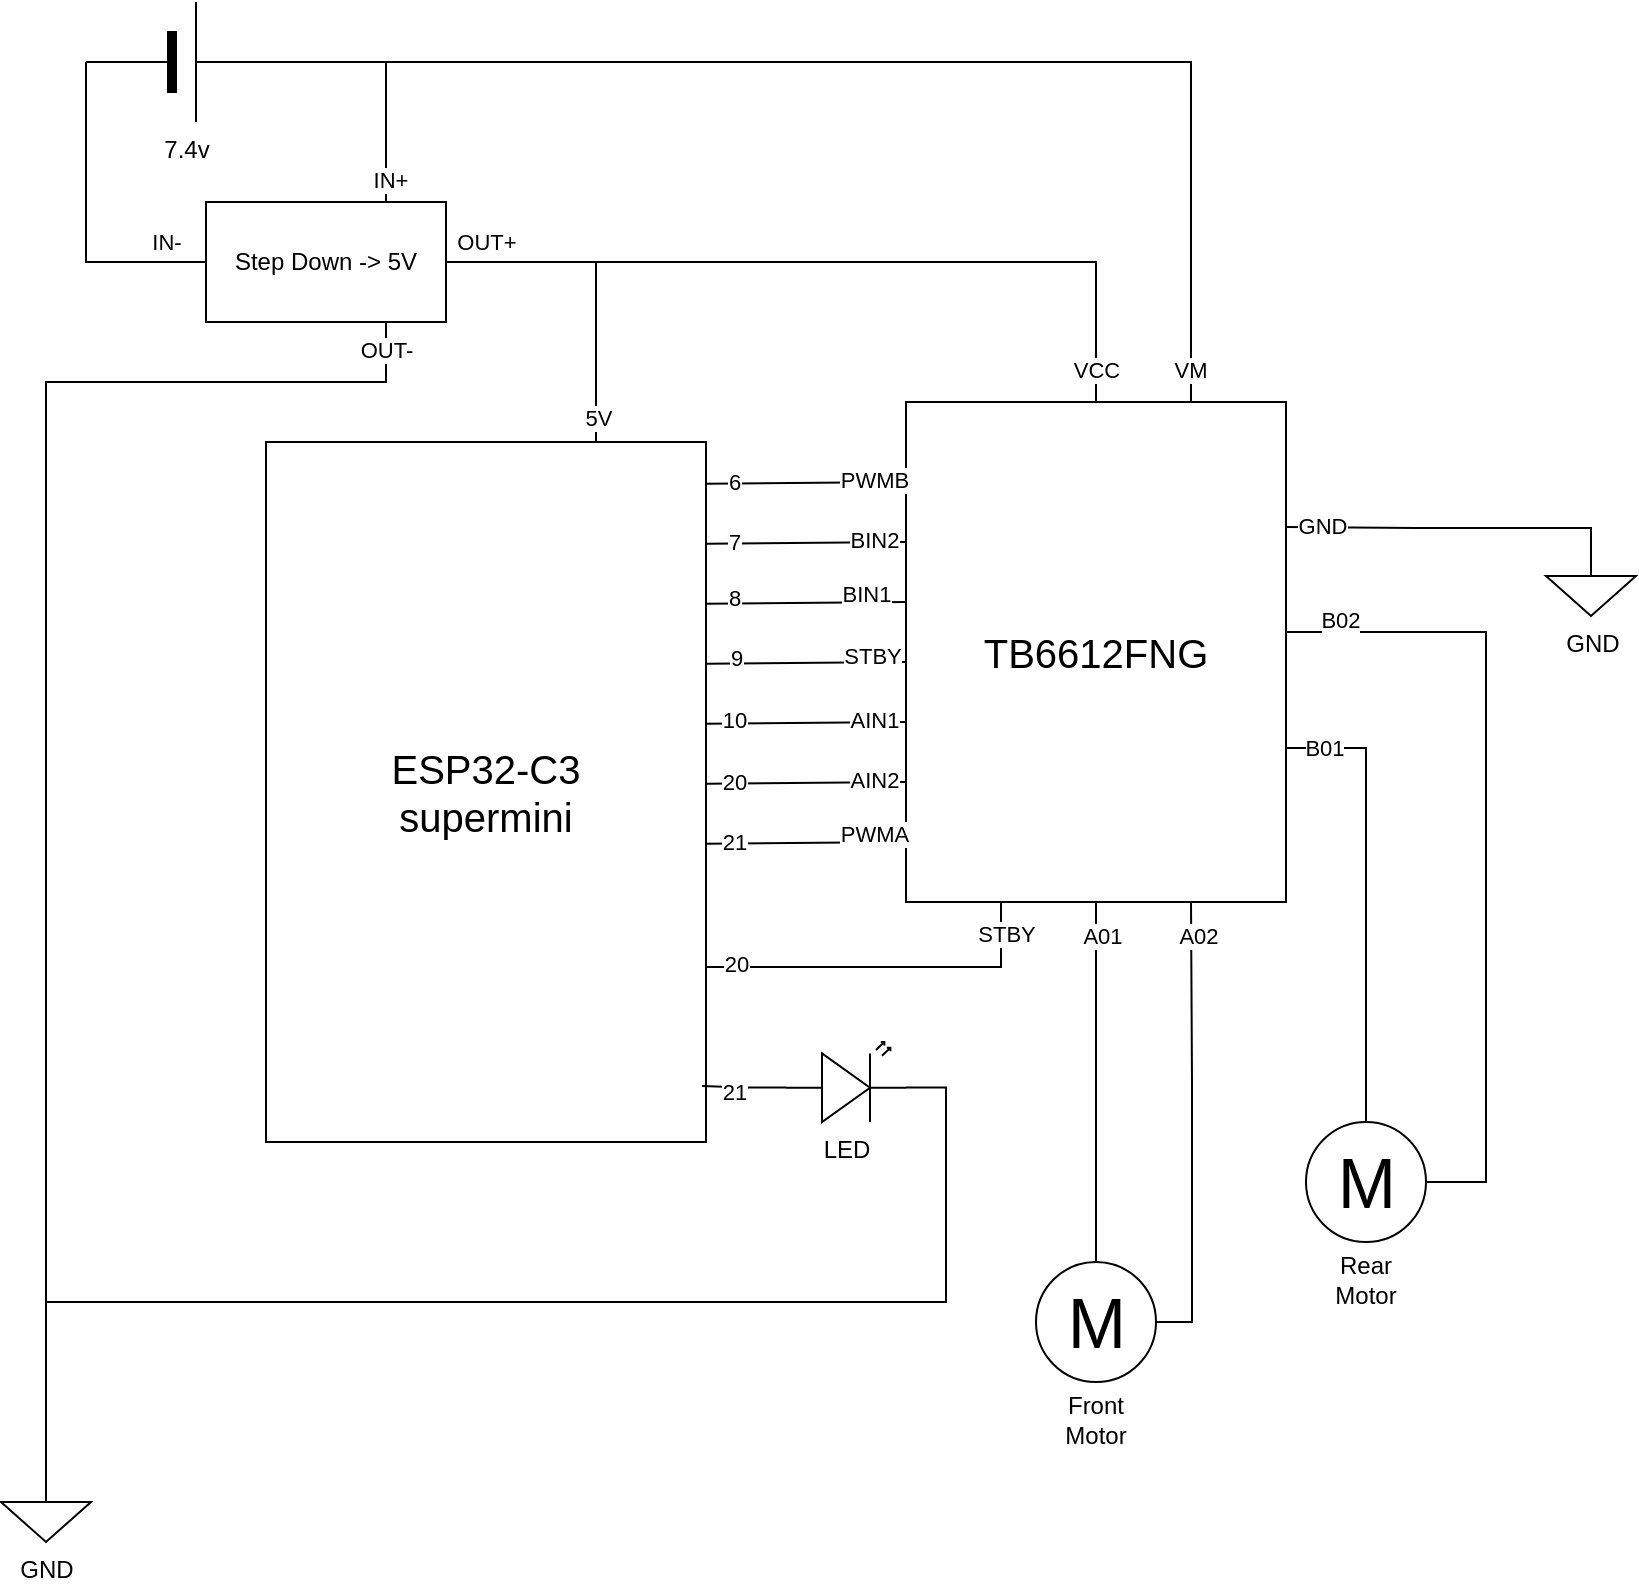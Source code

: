 <mxfile version="24.7.17">
  <diagram name="Page-1" id="PLcoShFCbdnoAiQm6O58">
    <mxGraphModel dx="545" dy="350" grid="1" gridSize="10" guides="1" tooltips="1" connect="1" arrows="1" fold="1" page="1" pageScale="1" pageWidth="850" pageHeight="1100" math="0" shadow="0">
      <root>
        <mxCell id="0" />
        <mxCell id="1" parent="0" />
        <mxCell id="iaDNTV4m92CqpFG3lqlP-13" style="edgeStyle=orthogonalEdgeStyle;shape=connector;rounded=0;orthogonalLoop=1;jettySize=auto;html=1;exitX=1;exitY=0.75;exitDx=0;exitDy=0;entryX=0.25;entryY=1;entryDx=0;entryDy=0;strokeColor=default;align=center;verticalAlign=middle;fontFamily=Helvetica;fontSize=11;fontColor=default;labelBackgroundColor=default;endArrow=none;endFill=0;" parent="1" source="8ZObuM3v1orYuooPbJDL-2" target="8ZObuM3v1orYuooPbJDL-32" edge="1">
          <mxGeometry relative="1" as="geometry" />
        </mxCell>
        <mxCell id="iaDNTV4m92CqpFG3lqlP-14" value="STBY" style="edgeLabel;html=1;align=center;verticalAlign=middle;resizable=0;points=[];fontFamily=Helvetica;fontSize=11;fontColor=default;labelBackgroundColor=default;" parent="iaDNTV4m92CqpFG3lqlP-13" vertex="1" connectable="0">
          <mxGeometry x="0.83" y="-1" relative="1" as="geometry">
            <mxPoint x="1" as="offset" />
          </mxGeometry>
        </mxCell>
        <mxCell id="iaDNTV4m92CqpFG3lqlP-15" value="20" style="edgeLabel;html=1;align=center;verticalAlign=middle;resizable=0;points=[];fontFamily=Helvetica;fontSize=11;fontColor=default;labelBackgroundColor=default;" parent="iaDNTV4m92CqpFG3lqlP-13" vertex="1" connectable="0">
          <mxGeometry x="-0.84" y="3" relative="1" as="geometry">
            <mxPoint y="1" as="offset" />
          </mxGeometry>
        </mxCell>
        <mxCell id="8ZObuM3v1orYuooPbJDL-2" value="&lt;font style=&quot;font-size: 20px;&quot;&gt;ESP32-C3&lt;/font&gt;&lt;div&gt;&lt;font style=&quot;font-size: 20px;&quot;&gt;supermini&lt;/font&gt;&lt;/div&gt;" style="rounded=0;whiteSpace=wrap;html=1;" parent="1" vertex="1">
          <mxGeometry x="230" y="220" width="220" height="350" as="geometry" />
        </mxCell>
        <mxCell id="8ZObuM3v1orYuooPbJDL-46" style="edgeStyle=orthogonalEdgeStyle;rounded=0;orthogonalLoop=1;jettySize=auto;html=1;exitX=1;exitY=0.75;exitDx=0;exitDy=0;entryX=0.5;entryY=0;entryDx=0;entryDy=0;endArrow=none;endFill=0;" parent="1" source="8ZObuM3v1orYuooPbJDL-32" target="8ZObuM3v1orYuooPbJDL-45" edge="1">
          <mxGeometry relative="1" as="geometry">
            <Array as="points">
              <mxPoint x="780" y="373" />
            </Array>
          </mxGeometry>
        </mxCell>
        <mxCell id="8ZObuM3v1orYuooPbJDL-48" value="&lt;span style=&quot;color: rgba(0, 0, 0, 0); font-family: monospace; font-size: 0px; text-align: start; background-color: rgb(251, 251, 251);&quot;&gt;%3CmxGraphModel%3E%3Croot%3E%3CmxCell%20id%3D%220%22%2F%3E%3CmxCell%20id%3D%221%22%20parent%3D%220%22%2F%3E%3CmxCell%20id%3D%222%22%20value%3D%22MOTOR-B%22%20style%3D%22edgeLabel%3Bhtml%3D1%3Balign%3Dcenter%3BverticalAlign%3Dmiddle%3Bresizable%3D0%3Bpoints%3D%5B%5D%3B%22%20vertex%3D%221%22%20connectable%3D%220%22%20parent%3D%221%22%3E%3CmxGeometry%20x%3D%22774%22%20y%3D%22309%22%20as%3D%22geometry%22%2F%3E%3C%2FmxCell%3E%3C%2Froot%3E%3C%2FmxGraphModel%3E&lt;/span&gt;" style="edgeLabel;html=1;align=center;verticalAlign=middle;resizable=0;points=[];" parent="8ZObuM3v1orYuooPbJDL-46" vertex="1" connectable="0">
          <mxGeometry x="-0.77" y="1" relative="1" as="geometry">
            <mxPoint x="-1" y="-10" as="offset" />
          </mxGeometry>
        </mxCell>
        <mxCell id="4a0vbbOEPLAuCdhhjC5G-3" value="B01" style="edgeLabel;html=1;align=center;verticalAlign=middle;resizable=0;points=[];" parent="8ZObuM3v1orYuooPbJDL-46" vertex="1" connectable="0">
          <mxGeometry x="-0.798" y="1" relative="1" as="geometry">
            <mxPoint x="9" y="1" as="offset" />
          </mxGeometry>
        </mxCell>
        <mxCell id="8ZObuM3v1orYuooPbJDL-47" style="edgeStyle=orthogonalEdgeStyle;rounded=0;orthogonalLoop=1;jettySize=auto;html=1;exitX=1;exitY=0.5;exitDx=0;exitDy=0;entryX=1;entryY=0.5;entryDx=0;entryDy=0;endArrow=none;endFill=0;" parent="1" source="8ZObuM3v1orYuooPbJDL-32" target="8ZObuM3v1orYuooPbJDL-45" edge="1">
          <mxGeometry relative="1" as="geometry">
            <Array as="points">
              <mxPoint x="840" y="315" />
              <mxPoint x="840" y="590" />
            </Array>
          </mxGeometry>
        </mxCell>
        <mxCell id="8ZObuM3v1orYuooPbJDL-49" value="B02" style="edgeLabel;html=1;align=center;verticalAlign=middle;resizable=0;points=[];" parent="8ZObuM3v1orYuooPbJDL-47" vertex="1" connectable="0">
          <mxGeometry x="-0.821" y="-1" relative="1" as="geometry">
            <mxPoint y="-7" as="offset" />
          </mxGeometry>
        </mxCell>
        <mxCell id="8ZObuM3v1orYuooPbJDL-32" value="&lt;font style=&quot;font-size: 20px;&quot;&gt;TB6612FNG&lt;/font&gt;" style="rounded=0;whiteSpace=wrap;html=1;" parent="1" vertex="1">
          <mxGeometry x="550" y="200" width="190" height="250" as="geometry" />
        </mxCell>
        <mxCell id="8ZObuM3v1orYuooPbJDL-35" value="GND" style="pointerEvents=1;verticalLabelPosition=bottom;shadow=0;dashed=0;align=center;html=1;verticalAlign=top;shape=mxgraph.electrical.signal_sources.signal_ground;" parent="1" vertex="1">
          <mxGeometry x="97.5" y="740" width="45" height="30" as="geometry" />
        </mxCell>
        <mxCell id="8ZObuM3v1orYuooPbJDL-36" style="edgeStyle=orthogonalEdgeStyle;rounded=0;orthogonalLoop=1;jettySize=auto;html=1;exitX=0.75;exitY=1;exitDx=0;exitDy=0;entryX=0.5;entryY=0;entryDx=0;entryDy=0;entryPerimeter=0;endArrow=none;endFill=0;" parent="1" source="4a0vbbOEPLAuCdhhjC5G-27" target="8ZObuM3v1orYuooPbJDL-35" edge="1">
          <mxGeometry relative="1" as="geometry">
            <Array as="points">
              <mxPoint x="290" y="190" />
              <mxPoint x="120" y="190" />
            </Array>
          </mxGeometry>
        </mxCell>
        <mxCell id="4a0vbbOEPLAuCdhhjC5G-36" value="OUT-" style="edgeLabel;html=1;align=center;verticalAlign=middle;resizable=0;points=[];" parent="8ZObuM3v1orYuooPbJDL-36" vertex="1" connectable="0">
          <mxGeometry x="-0.963" relative="1" as="geometry">
            <mxPoint as="offset" />
          </mxGeometry>
        </mxCell>
        <mxCell id="iaDNTV4m92CqpFG3lqlP-5" style="edgeStyle=orthogonalEdgeStyle;shape=connector;rounded=0;orthogonalLoop=1;jettySize=auto;html=1;exitX=0.5;exitY=0;exitDx=0;exitDy=0;exitPerimeter=0;entryX=1;entryY=0.25;entryDx=0;entryDy=0;strokeColor=default;align=center;verticalAlign=middle;fontFamily=Helvetica;fontSize=11;fontColor=default;labelBackgroundColor=default;endArrow=none;endFill=0;" parent="1" source="8ZObuM3v1orYuooPbJDL-42" target="8ZObuM3v1orYuooPbJDL-32" edge="1">
          <mxGeometry relative="1" as="geometry">
            <Array as="points">
              <mxPoint x="893" y="263" />
              <mxPoint x="805" y="263" />
            </Array>
          </mxGeometry>
        </mxCell>
        <mxCell id="iaDNTV4m92CqpFG3lqlP-6" value="GND" style="edgeLabel;html=1;align=center;verticalAlign=middle;resizable=0;points=[];fontFamily=Helvetica;fontSize=11;fontColor=default;labelBackgroundColor=default;" parent="iaDNTV4m92CqpFG3lqlP-5" vertex="1" connectable="0">
          <mxGeometry x="0.792" y="-1" relative="1" as="geometry">
            <mxPoint as="offset" />
          </mxGeometry>
        </mxCell>
        <mxCell id="8ZObuM3v1orYuooPbJDL-42" value="GND" style="pointerEvents=1;verticalLabelPosition=bottom;shadow=0;dashed=0;align=center;html=1;verticalAlign=top;shape=mxgraph.electrical.signal_sources.signal_ground;" parent="1" vertex="1">
          <mxGeometry x="870" y="277" width="45" height="30" as="geometry" />
        </mxCell>
        <mxCell id="8ZObuM3v1orYuooPbJDL-54" value="" style="group" parent="1" vertex="1" connectable="0">
          <mxGeometry x="750" y="560" width="60" height="93.55" as="geometry" />
        </mxCell>
        <mxCell id="8ZObuM3v1orYuooPbJDL-45" value="M" style="verticalLabelPosition=middle;shadow=0;dashed=0;align=center;html=1;verticalAlign=middle;strokeWidth=1;shape=ellipse;aspect=fixed;fontSize=35;" parent="8ZObuM3v1orYuooPbJDL-54" vertex="1">
          <mxGeometry width="60" height="60" as="geometry" />
        </mxCell>
        <mxCell id="8ZObuM3v1orYuooPbJDL-52" value="Rear Motor" style="text;html=1;align=center;verticalAlign=middle;whiteSpace=wrap;rounded=0;" parent="8ZObuM3v1orYuooPbJDL-54" vertex="1">
          <mxGeometry y="63.55" width="60" height="30" as="geometry" />
        </mxCell>
        <mxCell id="8ZObuM3v1orYuooPbJDL-55" value="" style="group" parent="1" vertex="1" connectable="0">
          <mxGeometry x="615" y="630" width="60" height="93.55" as="geometry" />
        </mxCell>
        <mxCell id="8ZObuM3v1orYuooPbJDL-56" value="M" style="verticalLabelPosition=middle;shadow=0;dashed=0;align=center;html=1;verticalAlign=middle;strokeWidth=1;shape=ellipse;aspect=fixed;fontSize=35;" parent="8ZObuM3v1orYuooPbJDL-55" vertex="1">
          <mxGeometry width="60" height="60" as="geometry" />
        </mxCell>
        <mxCell id="8ZObuM3v1orYuooPbJDL-57" value="Front Motor" style="text;html=1;align=center;verticalAlign=middle;whiteSpace=wrap;rounded=0;" parent="8ZObuM3v1orYuooPbJDL-55" vertex="1">
          <mxGeometry y="63.55" width="60" height="30" as="geometry" />
        </mxCell>
        <mxCell id="4a0vbbOEPLAuCdhhjC5G-30" style="edgeStyle=orthogonalEdgeStyle;rounded=0;orthogonalLoop=1;jettySize=auto;html=1;exitX=1;exitY=0.5;exitDx=0;exitDy=0;exitPerimeter=0;entryX=0.75;entryY=0;entryDx=0;entryDy=0;endArrow=none;endFill=0;" parent="1" source="8ZObuM3v1orYuooPbJDL-75" target="4a0vbbOEPLAuCdhhjC5G-27" edge="1">
          <mxGeometry relative="1" as="geometry" />
        </mxCell>
        <mxCell id="4a0vbbOEPLAuCdhhjC5G-33" value="IN+" style="edgeLabel;html=1;align=center;verticalAlign=middle;resizable=0;points=[];" parent="4a0vbbOEPLAuCdhhjC5G-30" vertex="1" connectable="0">
          <mxGeometry x="0.818" y="1" relative="1" as="geometry">
            <mxPoint x="1" as="offset" />
          </mxGeometry>
        </mxCell>
        <mxCell id="4a0vbbOEPLAuCdhhjC5G-32" style="edgeStyle=orthogonalEdgeStyle;rounded=0;orthogonalLoop=1;jettySize=auto;html=1;exitX=0;exitY=0.5;exitDx=0;exitDy=0;exitPerimeter=0;entryX=0;entryY=0.5;entryDx=0;entryDy=0;endArrow=none;endFill=0;" parent="1" source="8ZObuM3v1orYuooPbJDL-75" target="4a0vbbOEPLAuCdhhjC5G-27" edge="1">
          <mxGeometry relative="1" as="geometry">
            <Array as="points">
              <mxPoint x="140" y="130" />
            </Array>
          </mxGeometry>
        </mxCell>
        <mxCell id="4a0vbbOEPLAuCdhhjC5G-34" value="IN-" style="edgeLabel;html=1;align=center;verticalAlign=middle;resizable=0;points=[];" parent="4a0vbbOEPLAuCdhhjC5G-32" vertex="1" connectable="0">
          <mxGeometry x="0.881" y="-2" relative="1" as="geometry">
            <mxPoint x="-11" y="-12" as="offset" />
          </mxGeometry>
        </mxCell>
        <mxCell id="iaDNTV4m92CqpFG3lqlP-3" style="edgeStyle=orthogonalEdgeStyle;shape=connector;rounded=0;orthogonalLoop=1;jettySize=auto;html=1;exitX=1;exitY=0.5;exitDx=0;exitDy=0;exitPerimeter=0;entryX=0.75;entryY=0;entryDx=0;entryDy=0;strokeColor=default;align=center;verticalAlign=middle;fontFamily=Helvetica;fontSize=11;fontColor=default;labelBackgroundColor=default;endArrow=none;endFill=0;" parent="1" source="8ZObuM3v1orYuooPbJDL-75" target="8ZObuM3v1orYuooPbJDL-32" edge="1">
          <mxGeometry relative="1" as="geometry" />
        </mxCell>
        <mxCell id="iaDNTV4m92CqpFG3lqlP-4" value="VM" style="edgeLabel;html=1;align=center;verticalAlign=middle;resizable=0;points=[];fontFamily=Helvetica;fontSize=11;fontColor=default;labelBackgroundColor=default;" parent="iaDNTV4m92CqpFG3lqlP-3" vertex="1" connectable="0">
          <mxGeometry x="0.949" y="-1" relative="1" as="geometry">
            <mxPoint as="offset" />
          </mxGeometry>
        </mxCell>
        <mxCell id="8ZObuM3v1orYuooPbJDL-75" value="7.4v" style="verticalLabelPosition=bottom;shadow=0;dashed=0;align=center;fillColor=strokeColor;html=1;verticalAlign=top;strokeWidth=1;shape=mxgraph.electrical.miscellaneous.monocell_battery;rotation=0;" parent="1" vertex="1">
          <mxGeometry x="140" width="100" height="60" as="geometry" />
        </mxCell>
        <mxCell id="4a0vbbOEPLAuCdhhjC5G-1" style="edgeStyle=orthogonalEdgeStyle;rounded=0;orthogonalLoop=1;jettySize=auto;html=1;exitX=0.5;exitY=0;exitDx=0;exitDy=0;entryX=0.5;entryY=1;entryDx=0;entryDy=0;endArrow=none;endFill=0;" parent="1" source="8ZObuM3v1orYuooPbJDL-56" target="8ZObuM3v1orYuooPbJDL-32" edge="1">
          <mxGeometry relative="1" as="geometry" />
        </mxCell>
        <mxCell id="4a0vbbOEPLAuCdhhjC5G-5" value="A01" style="edgeLabel;html=1;align=center;verticalAlign=middle;resizable=0;points=[];" parent="4a0vbbOEPLAuCdhhjC5G-1" vertex="1" connectable="0">
          <mxGeometry x="0.818" y="-3" relative="1" as="geometry">
            <mxPoint as="offset" />
          </mxGeometry>
        </mxCell>
        <mxCell id="4a0vbbOEPLAuCdhhjC5G-2" style="edgeStyle=orthogonalEdgeStyle;rounded=0;orthogonalLoop=1;jettySize=auto;html=1;exitX=1;exitY=0.5;exitDx=0;exitDy=0;endArrow=none;endFill=0;entryX=0.75;entryY=1;entryDx=0;entryDy=0;" parent="1" source="8ZObuM3v1orYuooPbJDL-56" edge="1" target="8ZObuM3v1orYuooPbJDL-32">
          <mxGeometry relative="1" as="geometry">
            <mxPoint x="760" y="480" as="targetPoint" />
            <Array as="points">
              <mxPoint x="693" y="660" />
              <mxPoint x="693" y="540" />
            </Array>
          </mxGeometry>
        </mxCell>
        <mxCell id="4a0vbbOEPLAuCdhhjC5G-4" value="A02" style="edgeLabel;html=1;align=center;verticalAlign=middle;resizable=0;points=[];" parent="4a0vbbOEPLAuCdhhjC5G-2" vertex="1" connectable="0">
          <mxGeometry x="0.862" y="-2" relative="1" as="geometry">
            <mxPoint x="1" y="1" as="offset" />
          </mxGeometry>
        </mxCell>
        <mxCell id="4a0vbbOEPLAuCdhhjC5G-7" value="" style="endArrow=none;html=1;rounded=0;exitX=0.995;exitY=0.114;exitDx=0;exitDy=0;exitPerimeter=0;strokeColor=default;align=center;verticalAlign=middle;fontFamily=Helvetica;fontSize=11;fontColor=default;labelBackgroundColor=default;" parent="1" edge="1">
          <mxGeometry width="50" height="50" relative="1" as="geometry">
            <mxPoint x="449.9" y="270.9" as="sourcePoint" />
            <mxPoint x="550" y="270" as="targetPoint" />
          </mxGeometry>
        </mxCell>
        <mxCell id="4a0vbbOEPLAuCdhhjC5G-11" value="BIN2" style="edgeLabel;html=1;align=center;verticalAlign=middle;resizable=0;points=[];" parent="4a0vbbOEPLAuCdhhjC5G-7" vertex="1" connectable="0">
          <mxGeometry x="0.68" y="1" relative="1" as="geometry">
            <mxPoint as="offset" />
          </mxGeometry>
        </mxCell>
        <mxCell id="4a0vbbOEPLAuCdhhjC5G-15" value="7" style="edgeLabel;html=1;align=center;verticalAlign=middle;resizable=0;points=[];" parent="4a0vbbOEPLAuCdhhjC5G-7" vertex="1" connectable="0">
          <mxGeometry x="-0.718" y="1" relative="1" as="geometry">
            <mxPoint as="offset" />
          </mxGeometry>
        </mxCell>
        <mxCell id="4a0vbbOEPLAuCdhhjC5G-8" value="" style="endArrow=none;html=1;rounded=0;exitX=0.995;exitY=0.114;exitDx=0;exitDy=0;exitPerimeter=0;strokeColor=default;align=center;verticalAlign=middle;fontFamily=Helvetica;fontSize=11;fontColor=default;labelBackgroundColor=default;" parent="1" edge="1">
          <mxGeometry width="50" height="50" relative="1" as="geometry">
            <mxPoint x="450.0" y="300.9" as="sourcePoint" />
            <mxPoint x="550.1" y="300" as="targetPoint" />
          </mxGeometry>
        </mxCell>
        <mxCell id="4a0vbbOEPLAuCdhhjC5G-12" value="BIN1" style="edgeLabel;html=1;align=center;verticalAlign=middle;resizable=0;points=[];" parent="4a0vbbOEPLAuCdhhjC5G-8" vertex="1" connectable="0">
          <mxGeometry x="0.601" y="4" relative="1" as="geometry">
            <mxPoint as="offset" />
          </mxGeometry>
        </mxCell>
        <mxCell id="4a0vbbOEPLAuCdhhjC5G-16" value="8" style="edgeLabel;html=1;align=center;verticalAlign=middle;resizable=0;points=[];" parent="4a0vbbOEPLAuCdhhjC5G-8" vertex="1" connectable="0">
          <mxGeometry x="-0.718" y="3" relative="1" as="geometry">
            <mxPoint as="offset" />
          </mxGeometry>
        </mxCell>
        <mxCell id="4a0vbbOEPLAuCdhhjC5G-9" value="" style="endArrow=none;html=1;rounded=0;exitX=0.995;exitY=0.114;exitDx=0;exitDy=0;exitPerimeter=0;strokeColor=default;align=center;verticalAlign=middle;fontFamily=Helvetica;fontSize=11;fontColor=default;labelBackgroundColor=default;" parent="1" edge="1">
          <mxGeometry width="50" height="50" relative="1" as="geometry">
            <mxPoint x="450.0" y="330.9" as="sourcePoint" />
            <mxPoint x="550.1" y="330" as="targetPoint" />
          </mxGeometry>
        </mxCell>
        <mxCell id="4a0vbbOEPLAuCdhhjC5G-13" value="STBY" style="edgeLabel;html=1;align=center;verticalAlign=middle;resizable=0;points=[];" parent="4a0vbbOEPLAuCdhhjC5G-9" vertex="1" connectable="0">
          <mxGeometry x="0.659" y="3" relative="1" as="geometry">
            <mxPoint as="offset" />
          </mxGeometry>
        </mxCell>
        <mxCell id="4a0vbbOEPLAuCdhhjC5G-17" value="9" style="edgeLabel;html=1;align=center;verticalAlign=middle;resizable=0;points=[];" parent="4a0vbbOEPLAuCdhhjC5G-9" vertex="1" connectable="0">
          <mxGeometry x="-0.7" y="3" relative="1" as="geometry">
            <mxPoint as="offset" />
          </mxGeometry>
        </mxCell>
        <mxCell id="4a0vbbOEPLAuCdhhjC5G-10" value="" style="endArrow=none;html=1;rounded=0;exitX=0.995;exitY=0.114;exitDx=0;exitDy=0;exitPerimeter=0;strokeColor=default;align=center;verticalAlign=middle;fontFamily=Helvetica;fontSize=11;fontColor=default;labelBackgroundColor=default;" parent="1" edge="1">
          <mxGeometry width="50" height="50" relative="1" as="geometry">
            <mxPoint x="450.0" y="360.9" as="sourcePoint" />
            <mxPoint x="550.1" y="360" as="targetPoint" />
          </mxGeometry>
        </mxCell>
        <mxCell id="4a0vbbOEPLAuCdhhjC5G-14" value="AIN1" style="edgeLabel;html=1;align=center;verticalAlign=middle;resizable=0;points=[];" parent="4a0vbbOEPLAuCdhhjC5G-10" vertex="1" connectable="0">
          <mxGeometry x="0.68" y="1" relative="1" as="geometry">
            <mxPoint as="offset" />
          </mxGeometry>
        </mxCell>
        <mxCell id="4a0vbbOEPLAuCdhhjC5G-18" value="10" style="edgeLabel;html=1;align=center;verticalAlign=middle;resizable=0;points=[];" parent="4a0vbbOEPLAuCdhhjC5G-10" vertex="1" connectable="0">
          <mxGeometry x="-0.718" y="2" relative="1" as="geometry">
            <mxPoint as="offset" />
          </mxGeometry>
        </mxCell>
        <mxCell id="4a0vbbOEPLAuCdhhjC5G-25" style="edgeStyle=orthogonalEdgeStyle;rounded=0;orthogonalLoop=1;jettySize=auto;html=1;exitX=0;exitY=0.57;exitDx=0;exitDy=0;exitPerimeter=0;endArrow=none;endFill=0;" parent="1" source="4a0vbbOEPLAuCdhhjC5G-24" edge="1">
          <mxGeometry relative="1" as="geometry">
            <mxPoint x="448" y="542" as="targetPoint" />
          </mxGeometry>
        </mxCell>
        <mxCell id="4a0vbbOEPLAuCdhhjC5G-39" value="9" style="edgeLabel;html=1;align=center;verticalAlign=middle;resizable=0;points=[];" parent="4a0vbbOEPLAuCdhhjC5G-25" vertex="1" connectable="0">
          <mxGeometry x="0.407" y="2" relative="1" as="geometry">
            <mxPoint as="offset" />
          </mxGeometry>
        </mxCell>
        <mxCell id="iaDNTV4m92CqpFG3lqlP-16" value="21" style="edgeLabel;html=1;align=center;verticalAlign=middle;resizable=0;points=[];fontFamily=Helvetica;fontSize=11;fontColor=default;labelBackgroundColor=default;" parent="4a0vbbOEPLAuCdhhjC5G-25" vertex="1" connectable="0">
          <mxGeometry x="0.241" y="2" relative="1" as="geometry">
            <mxPoint as="offset" />
          </mxGeometry>
        </mxCell>
        <mxCell id="4a0vbbOEPLAuCdhhjC5G-26" style="edgeStyle=orthogonalEdgeStyle;rounded=0;orthogonalLoop=1;jettySize=auto;html=1;exitX=1;exitY=0.57;exitDx=0;exitDy=0;exitPerimeter=0;endArrow=none;endFill=0;" parent="1" source="4a0vbbOEPLAuCdhhjC5G-24" edge="1">
          <mxGeometry relative="1" as="geometry">
            <mxPoint x="120" y="650" as="targetPoint" />
            <Array as="points">
              <mxPoint x="570" y="543" />
              <mxPoint x="570" y="650" />
            </Array>
          </mxGeometry>
        </mxCell>
        <mxCell id="4a0vbbOEPLAuCdhhjC5G-24" value="LED" style="verticalLabelPosition=bottom;shadow=0;dashed=0;align=center;html=1;verticalAlign=top;shape=mxgraph.electrical.opto_electronics.led_2;pointerEvents=1;" parent="1" vertex="1">
          <mxGeometry x="490" y="520" width="60" height="40" as="geometry" />
        </mxCell>
        <mxCell id="4a0vbbOEPLAuCdhhjC5G-29" style="edgeStyle=orthogonalEdgeStyle;rounded=0;orthogonalLoop=1;jettySize=auto;html=1;exitX=1;exitY=0.5;exitDx=0;exitDy=0;entryX=0.75;entryY=0;entryDx=0;entryDy=0;endArrow=none;endFill=0;" parent="1" source="4a0vbbOEPLAuCdhhjC5G-27" target="8ZObuM3v1orYuooPbJDL-2" edge="1">
          <mxGeometry relative="1" as="geometry" />
        </mxCell>
        <mxCell id="4a0vbbOEPLAuCdhhjC5G-35" value="OUT+" style="edgeLabel;html=1;align=center;verticalAlign=middle;resizable=0;points=[];" parent="4a0vbbOEPLAuCdhhjC5G-29" vertex="1" connectable="0">
          <mxGeometry x="-0.809" y="1" relative="1" as="geometry">
            <mxPoint x="4" y="-9" as="offset" />
          </mxGeometry>
        </mxCell>
        <mxCell id="4a0vbbOEPLAuCdhhjC5G-38" value="5V" style="edgeLabel;html=1;align=center;verticalAlign=middle;resizable=0;points=[];" parent="4a0vbbOEPLAuCdhhjC5G-29" vertex="1" connectable="0">
          <mxGeometry x="0.855" y="1" relative="1" as="geometry">
            <mxPoint as="offset" />
          </mxGeometry>
        </mxCell>
        <mxCell id="iaDNTV4m92CqpFG3lqlP-1" style="edgeStyle=orthogonalEdgeStyle;rounded=0;orthogonalLoop=1;jettySize=auto;html=1;exitX=1;exitY=0.5;exitDx=0;exitDy=0;entryX=0.5;entryY=0;entryDx=0;entryDy=0;endArrow=none;endFill=0;" parent="1" source="4a0vbbOEPLAuCdhhjC5G-27" target="8ZObuM3v1orYuooPbJDL-32" edge="1">
          <mxGeometry relative="1" as="geometry" />
        </mxCell>
        <mxCell id="iaDNTV4m92CqpFG3lqlP-2" value="VCC" style="edgeLabel;html=1;align=center;verticalAlign=middle;resizable=0;points=[];fontFamily=Helvetica;fontSize=11;fontColor=default;labelBackgroundColor=default;" parent="iaDNTV4m92CqpFG3lqlP-1" vertex="1" connectable="0">
          <mxGeometry x="0.919" relative="1" as="geometry">
            <mxPoint as="offset" />
          </mxGeometry>
        </mxCell>
        <mxCell id="4a0vbbOEPLAuCdhhjC5G-27" value="Step Down -&amp;gt; 5V" style="rounded=0;whiteSpace=wrap;html=1;" parent="1" vertex="1">
          <mxGeometry x="200" y="100" width="120" height="60" as="geometry" />
        </mxCell>
        <mxCell id="iaDNTV4m92CqpFG3lqlP-7" value="" style="endArrow=none;html=1;rounded=0;exitX=0.995;exitY=0.114;exitDx=0;exitDy=0;exitPerimeter=0;strokeColor=default;align=center;verticalAlign=middle;fontFamily=Helvetica;fontSize=11;fontColor=default;labelBackgroundColor=default;" parent="1" edge="1">
          <mxGeometry width="50" height="50" relative="1" as="geometry">
            <mxPoint x="449.9" y="240.9" as="sourcePoint" />
            <mxPoint x="550" y="240" as="targetPoint" />
          </mxGeometry>
        </mxCell>
        <mxCell id="iaDNTV4m92CqpFG3lqlP-8" value="PWMB" style="edgeLabel;html=1;align=center;verticalAlign=middle;resizable=0;points=[];" parent="iaDNTV4m92CqpFG3lqlP-7" vertex="1" connectable="0">
          <mxGeometry x="0.68" y="1" relative="1" as="geometry">
            <mxPoint as="offset" />
          </mxGeometry>
        </mxCell>
        <mxCell id="iaDNTV4m92CqpFG3lqlP-9" value="6" style="edgeLabel;html=1;align=center;verticalAlign=middle;resizable=0;points=[];" parent="iaDNTV4m92CqpFG3lqlP-7" vertex="1" connectable="0">
          <mxGeometry x="-0.718" y="1" relative="1" as="geometry">
            <mxPoint as="offset" />
          </mxGeometry>
        </mxCell>
        <mxCell id="iaDNTV4m92CqpFG3lqlP-10" value="" style="endArrow=none;html=1;rounded=0;exitX=0.995;exitY=0.114;exitDx=0;exitDy=0;exitPerimeter=0;strokeColor=default;align=center;verticalAlign=middle;fontFamily=Helvetica;fontSize=11;fontColor=default;labelBackgroundColor=default;" parent="1" edge="1">
          <mxGeometry width="50" height="50" relative="1" as="geometry">
            <mxPoint x="449.9" y="390.9" as="sourcePoint" />
            <mxPoint x="550" y="390" as="targetPoint" />
          </mxGeometry>
        </mxCell>
        <mxCell id="iaDNTV4m92CqpFG3lqlP-11" value="AIN2" style="edgeLabel;html=1;align=center;verticalAlign=middle;resizable=0;points=[];" parent="iaDNTV4m92CqpFG3lqlP-10" vertex="1" connectable="0">
          <mxGeometry x="0.68" y="1" relative="1" as="geometry">
            <mxPoint as="offset" />
          </mxGeometry>
        </mxCell>
        <mxCell id="iaDNTV4m92CqpFG3lqlP-12" value="20" style="edgeLabel;html=1;align=center;verticalAlign=middle;resizable=0;points=[];" parent="iaDNTV4m92CqpFG3lqlP-10" vertex="1" connectable="0">
          <mxGeometry x="-0.718" y="1" relative="1" as="geometry">
            <mxPoint as="offset" />
          </mxGeometry>
        </mxCell>
        <mxCell id="U6au8VHbLNMDjYedGncY-1" value="" style="endArrow=none;html=1;rounded=0;exitX=0.995;exitY=0.114;exitDx=0;exitDy=0;exitPerimeter=0;strokeColor=default;align=center;verticalAlign=middle;fontFamily=Helvetica;fontSize=11;fontColor=default;labelBackgroundColor=default;" edge="1" parent="1">
          <mxGeometry width="50" height="50" relative="1" as="geometry">
            <mxPoint x="450.0" y="420.9" as="sourcePoint" />
            <mxPoint x="550.1" y="420" as="targetPoint" />
          </mxGeometry>
        </mxCell>
        <mxCell id="U6au8VHbLNMDjYedGncY-3" value="21" style="edgeLabel;html=1;align=center;verticalAlign=middle;resizable=0;points=[];" vertex="1" connectable="0" parent="U6au8VHbLNMDjYedGncY-1">
          <mxGeometry x="-0.718" y="1" relative="1" as="geometry">
            <mxPoint as="offset" />
          </mxGeometry>
        </mxCell>
        <mxCell id="U6au8VHbLNMDjYedGncY-4" value="PWMA" style="edgeLabel;html=1;align=center;verticalAlign=middle;resizable=0;points=[];" vertex="1" connectable="0" parent="U6au8VHbLNMDjYedGncY-1">
          <mxGeometry x="0.679" y="4" relative="1" as="geometry">
            <mxPoint as="offset" />
          </mxGeometry>
        </mxCell>
      </root>
    </mxGraphModel>
  </diagram>
</mxfile>
